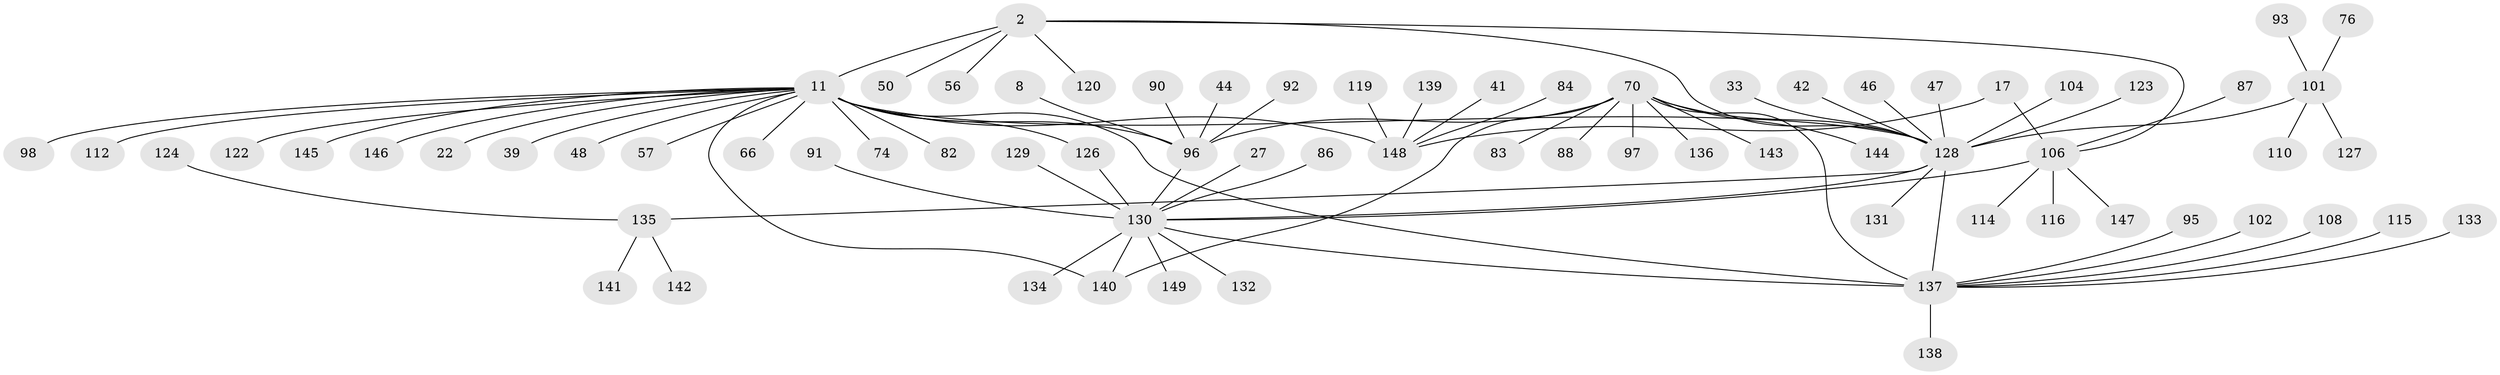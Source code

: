 // original degree distribution, {19: 0.006711409395973154, 8: 0.006711409395973154, 18: 0.006711409395973154, 5: 0.026845637583892617, 10: 0.013422818791946308, 4: 0.040268456375838924, 1: 0.5302013422818792, 11: 0.013422818791946308, 2: 0.26174496644295303, 6: 0.013422818791946308, 9: 0.006711409395973154, 3: 0.06711409395973154, 13: 0.006711409395973154}
// Generated by graph-tools (version 1.1) at 2025/48/03/09/25 04:48:38]
// undirected, 74 vertices, 84 edges
graph export_dot {
graph [start="1"]
  node [color=gray90,style=filled];
  2;
  8;
  11 [super="+1"];
  17 [super="+16"];
  22;
  27;
  33;
  39;
  41;
  42;
  44;
  46;
  47;
  48;
  50;
  56;
  57;
  66;
  70 [super="+53+21"];
  74 [super="+72"];
  76 [super="+20"];
  82;
  83;
  84 [super="+35"];
  86;
  87;
  88;
  90;
  91 [super="+78"];
  92 [super="+69"];
  93;
  95;
  96 [super="+6"];
  97;
  98;
  101 [super="+4+61+55+60"];
  102;
  104;
  106 [super="+67+81"];
  108 [super="+51"];
  110;
  112;
  114;
  115 [super="+64"];
  116;
  119 [super="+59"];
  120;
  122 [super="+99"];
  123;
  124;
  126 [super="+79"];
  127;
  128 [super="+3"];
  129 [super="+117"];
  130 [super="+94+25+62+63+71+15"];
  131;
  132;
  133 [super="+18"];
  134 [super="+73+103+109+111"];
  135 [super="+113"];
  136 [super="+28"];
  137 [super="+58+121+10+68"];
  138;
  139;
  140 [super="+125"];
  141;
  142;
  143;
  144;
  145;
  146;
  147;
  148 [super="+5+65"];
  149 [super="+77"];
  2 -- 11 [weight=2];
  2 -- 50;
  2 -- 56;
  2 -- 106 [weight=2];
  2 -- 120;
  2 -- 128;
  8 -- 96;
  11 -- 22;
  11 -- 66;
  11 -- 98;
  11 -- 112;
  11 -- 146;
  11 -- 148 [weight=3];
  11 -- 96 [weight=3];
  11 -- 39;
  11 -- 48;
  11 -- 145;
  11 -- 82;
  11 -- 57;
  11 -- 74;
  11 -- 126;
  11 -- 122;
  11 -- 137 [weight=2];
  11 -- 140;
  11 -- 128;
  17 -- 106;
  17 -- 148;
  27 -- 130;
  33 -- 128;
  41 -- 148;
  42 -- 128;
  44 -- 96;
  46 -- 128;
  47 -- 128;
  70 -- 96;
  70 -- 128 [weight=2];
  70 -- 97;
  70 -- 136;
  70 -- 137 [weight=2];
  70 -- 140;
  70 -- 143;
  70 -- 144;
  70 -- 83;
  70 -- 88;
  76 -- 101;
  84 -- 148;
  86 -- 130;
  87 -- 106;
  90 -- 96;
  91 -- 130;
  92 -- 96;
  93 -- 101;
  95 -- 137;
  96 -- 130 [weight=2];
  101 -- 110;
  101 -- 127;
  101 -- 128 [weight=2];
  102 -- 137;
  104 -- 128;
  106 -- 147;
  106 -- 116;
  106 -- 114;
  106 -- 130 [weight=2];
  108 -- 137;
  115 -- 137;
  119 -- 148;
  123 -- 128;
  124 -- 135;
  126 -- 130;
  128 -- 130;
  128 -- 131;
  128 -- 135 [weight=2];
  128 -- 137;
  129 -- 130 [weight=3];
  130 -- 132;
  130 -- 134;
  130 -- 137;
  130 -- 140;
  130 -- 149;
  133 -- 137;
  135 -- 141;
  135 -- 142;
  137 -- 138;
  139 -- 148;
}
